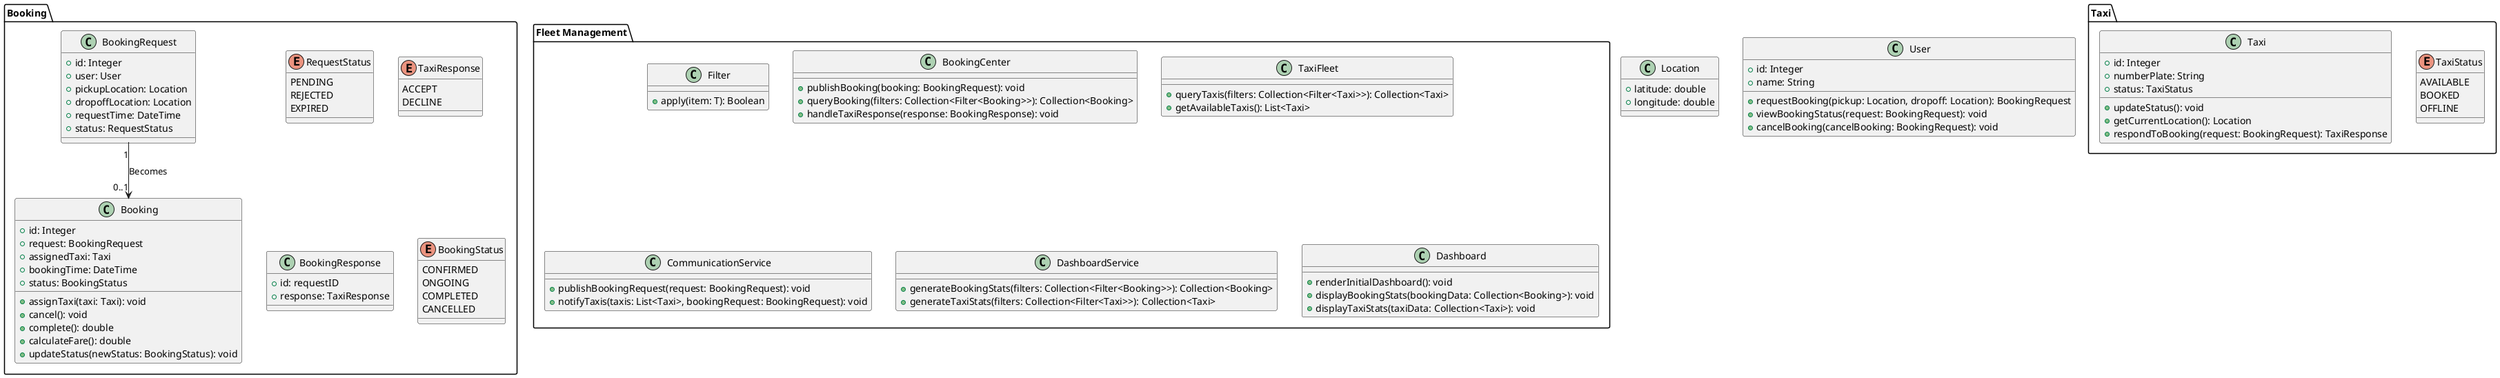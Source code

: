 @startuml classDigram

class Location {
    +latitude: double
    +longitude: double
}

class User {
    +id: Integer
    +name: String
    +requestBooking(pickup: Location, dropoff: Location): BookingRequest
    +viewBookingStatus(request: BookingRequest): void
    +cancelBooking(cancelBooking: BookingRequest): void
}

package "Booking" {
    enum RequestStatus {
        PENDING
        REJECTED
        EXPIRED
    }

    enum TaxiResponse {
        ACCEPT
        DECLINE
    }

    class BookingRequest {
        +id: Integer
        +user: User
        +pickupLocation: Location
        +dropoffLocation: Location
        +requestTime: DateTime
        +status: RequestStatus
    }

    class BookingResponse {
        +id: requestID
        +response: TaxiResponse
    }

    enum BookingStatus {
        CONFIRMED
        ONGOING
        COMPLETED
        CANCELLED
    }

    class Booking {
        +id: Integer
        +request: BookingRequest
        +assignedTaxi: Taxi
        +bookingTime: DateTime
        +status: BookingStatus
        +assignTaxi(taxi: Taxi): void
        +cancel(): void
        +complete(): double
        +calculateFare(): double
        +updateStatus(newStatus: BookingStatus): void
    }

    BookingRequest "1" --> "0..1" Booking : "Becomes"
}

package Taxi {
    enum TaxiStatus {
        AVAILABLE
        BOOKED
        OFFLINE
    }

    class Taxi {
        +id: Integer
        +numberPlate: String
        +status: TaxiStatus
        +updateStatus(): void
        +getCurrentLocation(): Location
        +respondToBooking(request: BookingRequest): TaxiResponse
    }
}

package "Fleet Management" {
    class Filter {
        +apply(item: T): Boolean
    }

    class BookingCenter {
        +publishBooking(booking: BookingRequest): void
        +queryBooking(filters: Collection<Filter<Booking>>): Collection<Booking>
        +handleTaxiResponse(response: BookingResponse): void
    }

    class TaxiFleet {
        +queryTaxis(filters: Collection<Filter<Taxi>>): Collection<Taxi>
        +getAvailableTaxis(): List<Taxi>
    }

    class CommunicationService {
        +publishBookingRequest(request: BookingRequest): void
        +notifyTaxis(taxis: List<Taxi>, bookingRequest: BookingRequest): void
    }

    class DashboardService {
        +generateBookingStats(filters: Collection<Filter<Booking>>): Collection<Booking>
        +generateTaxiStats(filters: Collection<Filter<Taxi>>): Collection<Taxi>
    }

    class Dashboard {
        +renderInitialDashboard(): void
        +displayBookingStats(bookingData: Collection<Booking>): void
        +displayTaxiStats(taxiData: Collection<Taxi>): void
    }
}

@enduml
